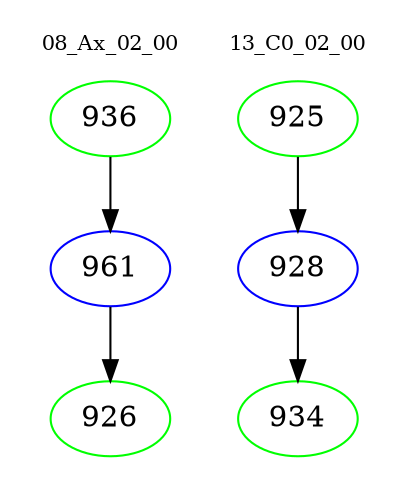 digraph{
subgraph cluster_0 {
color = white
label = "08_Ax_02_00";
fontsize=10;
T0_936 [label="936", color="green"]
T0_936 -> T0_961 [color="black"]
T0_961 [label="961", color="blue"]
T0_961 -> T0_926 [color="black"]
T0_926 [label="926", color="green"]
}
subgraph cluster_1 {
color = white
label = "13_C0_02_00";
fontsize=10;
T1_925 [label="925", color="green"]
T1_925 -> T1_928 [color="black"]
T1_928 [label="928", color="blue"]
T1_928 -> T1_934 [color="black"]
T1_934 [label="934", color="green"]
}
}
